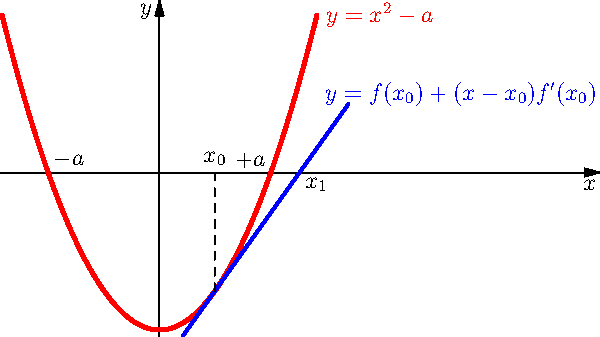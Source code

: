import graph;
size(300,300);

xaxis("$x$",Arrow);
yaxis("$y$",Arrow);

real a  = 2.0;
real x0 = 0.7;
pen pf = red+linewidth(2);
pen pt = blue+linewidth(1.5);

real f(real x) { return x*x - a; }
real df(real x) { return 2.0*x; }
real ft(real x) { return f(x0) + (x-x0)*df(x0); }

draw(graph(f,-2,2,operator ..),pf);
draw(graph(ft,0.3,2.4,operator ..),pt);

draw((x0,0)--(x0,f(x0)),dashed);
label("$x_0$", (x0,0), N);
label("$y=f(x_0)+(x-x_0)f'(x_0)$", (2.0,1.0), E, pt);
label("$y=x^2-a$", (2.0,f(2.0)), E, pf);

real x1 = x0 - f(x0)/df(x0);
label("$x_1$",(x1,0),SE);
label("$-a$",(-sqrt(a),0),NE);
label("$+a$",(+sqrt(a),0),NW);
